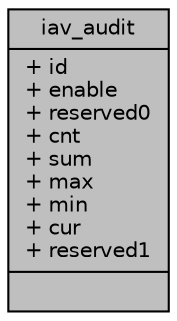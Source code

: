 digraph "iav_audit"
{
 // INTERACTIVE_SVG=YES
 // LATEX_PDF_SIZE
  bgcolor="transparent";
  edge [fontname="Helvetica",fontsize="10",labelfontname="Helvetica",labelfontsize="10"];
  node [fontname="Helvetica",fontsize="10",shape=record];
  Node1 [label="{iav_audit\n|+ id\l+ enable\l+ reserved0\l+ cnt\l+ sum\l+ max\l+ min\l+ cur\l+ reserved1\l|}",height=0.2,width=0.4,color="black", fillcolor="grey75", style="filled", fontcolor="black",tooltip=" "];
}

